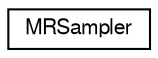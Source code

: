 digraph G
{
  edge [fontname="FreeSans",fontsize="10",labelfontname="FreeSans",labelfontsize="10"];
  node [fontname="FreeSans",fontsize="10",shape=record];
  rankdir="LR";
  Node1 [label="MRSampler",height=0.2,width=0.4,color="black", fillcolor="white", style="filled",URL="$classMRSampler.shtml",tooltip="The Moore rejection sampler class for trans-dimensional targets over labeled metric spaces..."];
}
